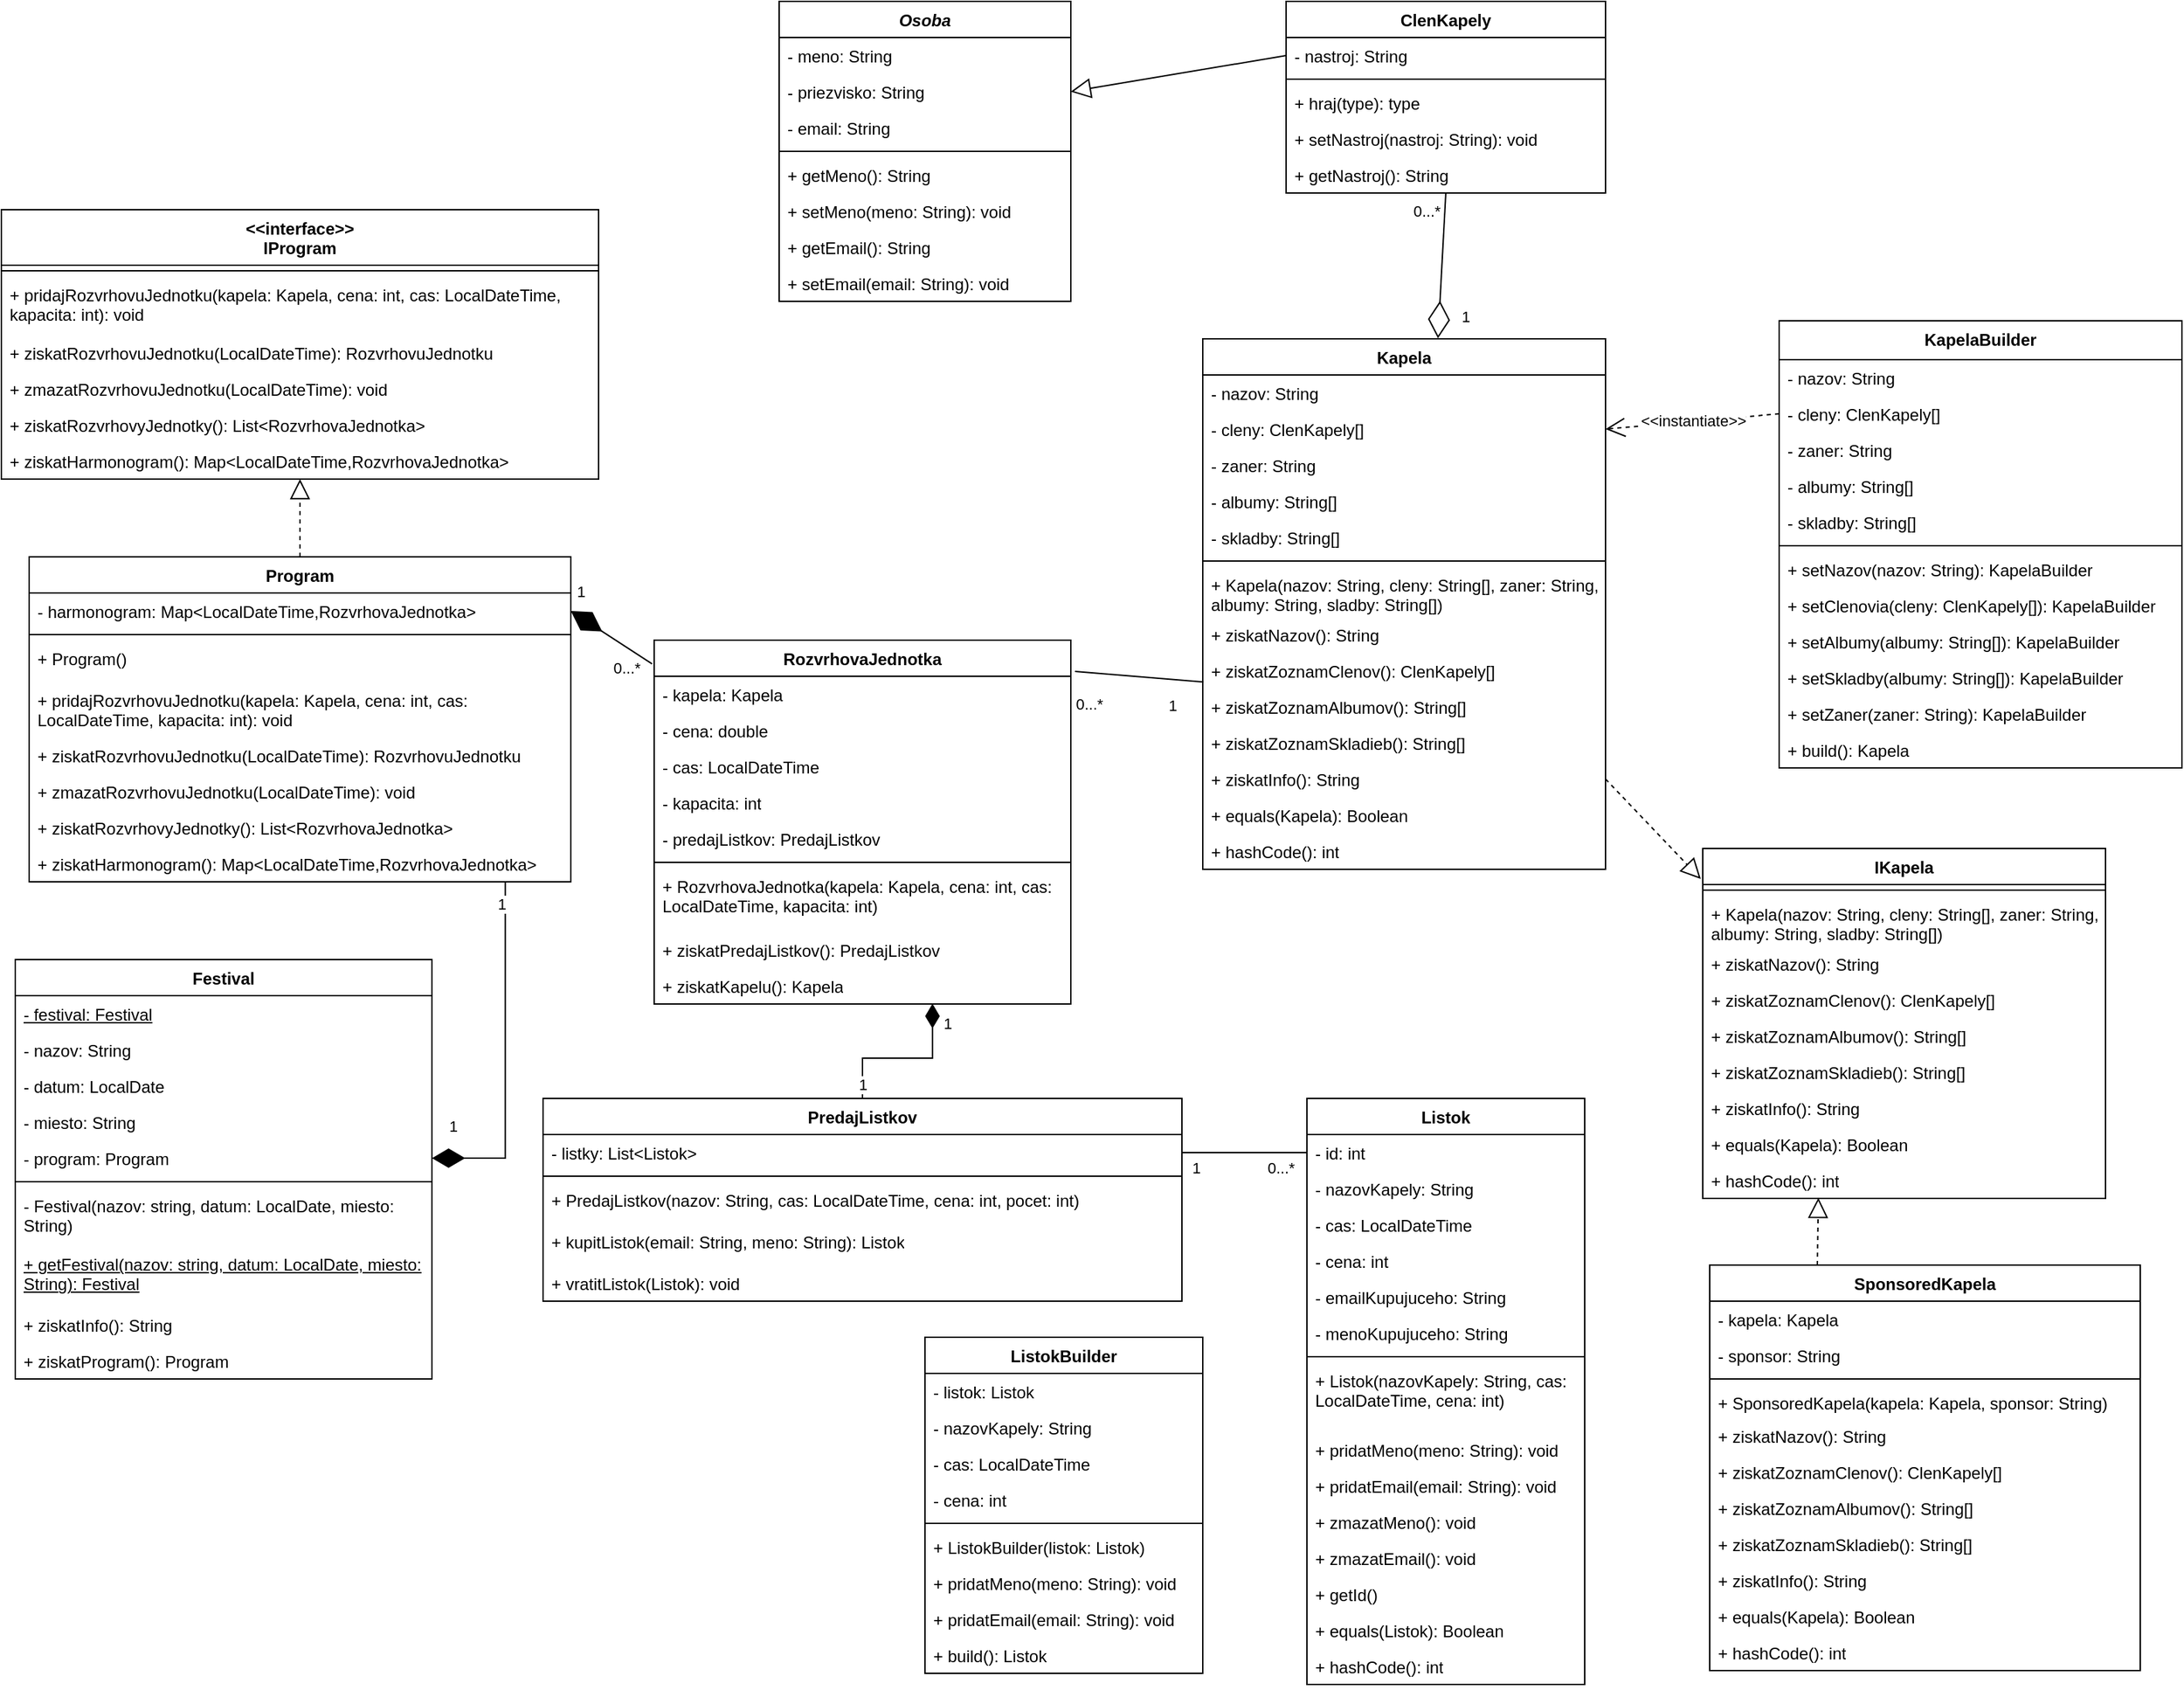 <mxfile>
    <diagram id="D0isItI58DYD3MclSmnM" name="Page-1">
        <mxGraphModel dx="636" dy="1429" grid="1" gridSize="10" guides="1" tooltips="1" connect="1" arrows="1" fold="1" page="1" pageScale="1" pageWidth="850" pageHeight="1100" math="0" shadow="0">
            <root>
                <mxCell id="0"/>
                <mxCell id="1" parent="0"/>
                <mxCell id="JUHp3-yj4Vz7L6ta1xzt-1" value="Kapela" style="swimlane;fontStyle=1;align=center;verticalAlign=top;childLayout=stackLayout;horizontal=1;startSize=26;horizontalStack=0;resizeParent=1;resizeParentMax=0;resizeLast=0;collapsible=1;marginBottom=0;whiteSpace=wrap;html=1;" parent="1" vertex="1">
                    <mxGeometry x="915" y="-17" width="290" height="382" as="geometry">
                        <mxRectangle x="300" y="250" width="80" height="30" as="alternateBounds"/>
                    </mxGeometry>
                </mxCell>
                <mxCell id="JUHp3-yj4Vz7L6ta1xzt-2" value="- nazov: String" style="text;strokeColor=none;fillColor=none;align=left;verticalAlign=top;spacingLeft=4;spacingRight=4;overflow=hidden;rotatable=0;points=[[0,0.5],[1,0.5]];portConstraint=eastwest;whiteSpace=wrap;html=1;" parent="JUHp3-yj4Vz7L6ta1xzt-1" vertex="1">
                    <mxGeometry y="26" width="290" height="26" as="geometry"/>
                </mxCell>
                <mxCell id="JUHp3-yj4Vz7L6ta1xzt-5" value="- cleny:&amp;nbsp;ClenKapely[]" style="text;strokeColor=none;fillColor=none;align=left;verticalAlign=top;spacingLeft=4;spacingRight=4;overflow=hidden;rotatable=0;points=[[0,0.5],[1,0.5]];portConstraint=eastwest;whiteSpace=wrap;html=1;" parent="JUHp3-yj4Vz7L6ta1xzt-1" vertex="1">
                    <mxGeometry y="52" width="290" height="26" as="geometry"/>
                </mxCell>
                <mxCell id="JUHp3-yj4Vz7L6ta1xzt-10" value="- zaner: String" style="text;strokeColor=none;fillColor=none;align=left;verticalAlign=top;spacingLeft=4;spacingRight=4;overflow=hidden;rotatable=0;points=[[0,0.5],[1,0.5]];portConstraint=eastwest;whiteSpace=wrap;html=1;" parent="JUHp3-yj4Vz7L6ta1xzt-1" vertex="1">
                    <mxGeometry y="78" width="290" height="26" as="geometry"/>
                </mxCell>
                <mxCell id="JUHp3-yj4Vz7L6ta1xzt-9" value="- albumy: String[]" style="text;strokeColor=none;fillColor=none;align=left;verticalAlign=top;spacingLeft=4;spacingRight=4;overflow=hidden;rotatable=0;points=[[0,0.5],[1,0.5]];portConstraint=eastwest;whiteSpace=wrap;html=1;" parent="JUHp3-yj4Vz7L6ta1xzt-1" vertex="1">
                    <mxGeometry y="104" width="290" height="26" as="geometry"/>
                </mxCell>
                <mxCell id="JUHp3-yj4Vz7L6ta1xzt-8" value="- skladby: String[]" style="text;strokeColor=none;fillColor=none;align=left;verticalAlign=top;spacingLeft=4;spacingRight=4;overflow=hidden;rotatable=0;points=[[0,0.5],[1,0.5]];portConstraint=eastwest;whiteSpace=wrap;html=1;" parent="JUHp3-yj4Vz7L6ta1xzt-1" vertex="1">
                    <mxGeometry y="130" width="290" height="26" as="geometry"/>
                </mxCell>
                <mxCell id="JUHp3-yj4Vz7L6ta1xzt-3" value="" style="line;strokeWidth=1;fillColor=none;align=left;verticalAlign=middle;spacingTop=-1;spacingLeft=3;spacingRight=3;rotatable=0;labelPosition=right;points=[];portConstraint=eastwest;strokeColor=inherit;" parent="JUHp3-yj4Vz7L6ta1xzt-1" vertex="1">
                    <mxGeometry y="156" width="290" height="8" as="geometry"/>
                </mxCell>
                <mxCell id="JUHp3-yj4Vz7L6ta1xzt-105" value="+ Kapela(nazov: String, cleny: String[], zaner: String, albumy: String, sladby: String[])" style="text;strokeColor=none;fillColor=none;align=left;verticalAlign=top;spacingLeft=4;spacingRight=4;overflow=hidden;rotatable=0;points=[[0,0.5],[1,0.5]];portConstraint=eastwest;whiteSpace=wrap;html=1;" parent="JUHp3-yj4Vz7L6ta1xzt-1" vertex="1">
                    <mxGeometry y="164" width="290" height="36" as="geometry"/>
                </mxCell>
                <mxCell id="JUHp3-yj4Vz7L6ta1xzt-17" value="+ ziskatNazov(): String" style="text;strokeColor=none;fillColor=none;align=left;verticalAlign=top;spacingLeft=4;spacingRight=4;overflow=hidden;rotatable=0;points=[[0,0.5],[1,0.5]];portConstraint=eastwest;whiteSpace=wrap;html=1;" parent="JUHp3-yj4Vz7L6ta1xzt-1" vertex="1">
                    <mxGeometry y="200" width="290" height="26" as="geometry"/>
                </mxCell>
                <mxCell id="JUHp3-yj4Vz7L6ta1xzt-11" value="+ ziskatZoznamClenov():&amp;nbsp;ClenKapely[]" style="text;strokeColor=none;fillColor=none;align=left;verticalAlign=top;spacingLeft=4;spacingRight=4;overflow=hidden;rotatable=0;points=[[0,0.5],[1,0.5]];portConstraint=eastwest;whiteSpace=wrap;html=1;" parent="JUHp3-yj4Vz7L6ta1xzt-1" vertex="1">
                    <mxGeometry y="226" width="290" height="26" as="geometry"/>
                </mxCell>
                <mxCell id="JUHp3-yj4Vz7L6ta1xzt-15" value="+ ziskatZoznamAlbumov(): String[]" style="text;strokeColor=none;fillColor=none;align=left;verticalAlign=top;spacingLeft=4;spacingRight=4;overflow=hidden;rotatable=0;points=[[0,0.5],[1,0.5]];portConstraint=eastwest;whiteSpace=wrap;html=1;" parent="JUHp3-yj4Vz7L6ta1xzt-1" vertex="1">
                    <mxGeometry y="252" width="290" height="26" as="geometry"/>
                </mxCell>
                <mxCell id="JUHp3-yj4Vz7L6ta1xzt-16" value="+ ziskatZoznamSkladieb(): String[]" style="text;strokeColor=none;fillColor=none;align=left;verticalAlign=top;spacingLeft=4;spacingRight=4;overflow=hidden;rotatable=0;points=[[0,0.5],[1,0.5]];portConstraint=eastwest;whiteSpace=wrap;html=1;" parent="JUHp3-yj4Vz7L6ta1xzt-1" vertex="1">
                    <mxGeometry y="278" width="290" height="26" as="geometry"/>
                </mxCell>
                <mxCell id="JUHp3-yj4Vz7L6ta1xzt-154" value="+ ziskatInfo(): String" style="text;strokeColor=none;fillColor=none;align=left;verticalAlign=top;spacingLeft=4;spacingRight=4;overflow=hidden;rotatable=0;points=[[0,0.5],[1,0.5]];portConstraint=eastwest;whiteSpace=wrap;html=1;" parent="JUHp3-yj4Vz7L6ta1xzt-1" vertex="1">
                    <mxGeometry y="304" width="290" height="26" as="geometry"/>
                </mxCell>
                <mxCell id="JUHp3-yj4Vz7L6ta1xzt-39" value="+ equals(Kapela): Boolean" style="text;strokeColor=none;fillColor=none;align=left;verticalAlign=top;spacingLeft=4;spacingRight=4;overflow=hidden;rotatable=0;points=[[0,0.5],[1,0.5]];portConstraint=eastwest;whiteSpace=wrap;html=1;" parent="JUHp3-yj4Vz7L6ta1xzt-1" vertex="1">
                    <mxGeometry y="330" width="290" height="26" as="geometry"/>
                </mxCell>
                <mxCell id="JUHp3-yj4Vz7L6ta1xzt-40" value="+&amp;nbsp;hashCode(): int" style="text;strokeColor=none;fillColor=none;align=left;verticalAlign=top;spacingLeft=4;spacingRight=4;overflow=hidden;rotatable=0;points=[[0,0.5],[1,0.5]];portConstraint=eastwest;whiteSpace=wrap;html=1;" parent="JUHp3-yj4Vz7L6ta1xzt-1" vertex="1">
                    <mxGeometry y="356" width="290" height="26" as="geometry"/>
                </mxCell>
                <mxCell id="JUHp3-yj4Vz7L6ta1xzt-18" value="Program" style="swimlane;fontStyle=1;align=center;verticalAlign=top;childLayout=stackLayout;horizontal=1;startSize=26;horizontalStack=0;resizeParent=1;resizeParentMax=0;resizeLast=0;collapsible=1;marginBottom=0;whiteSpace=wrap;html=1;" parent="1" vertex="1">
                    <mxGeometry x="70" y="140" width="390" height="234" as="geometry"/>
                </mxCell>
                <mxCell id="JUHp3-yj4Vz7L6ta1xzt-26" value="- harmonogram: Map&amp;lt;LocalDateTime,RozvrhovaJednotka&lt;span style=&quot;background-color: initial;&quot;&gt;&amp;gt;&lt;/span&gt;" style="text;strokeColor=none;fillColor=none;align=left;verticalAlign=top;spacingLeft=4;spacingRight=4;overflow=hidden;rotatable=0;points=[[0,0.5],[1,0.5]];portConstraint=eastwest;whiteSpace=wrap;html=1;" parent="JUHp3-yj4Vz7L6ta1xzt-18" vertex="1">
                    <mxGeometry y="26" width="390" height="26" as="geometry"/>
                </mxCell>
                <mxCell id="JUHp3-yj4Vz7L6ta1xzt-20" value="" style="line;strokeWidth=1;fillColor=none;align=left;verticalAlign=middle;spacingTop=-1;spacingLeft=3;spacingRight=3;rotatable=0;labelPosition=right;points=[];portConstraint=eastwest;strokeColor=inherit;" parent="JUHp3-yj4Vz7L6ta1xzt-18" vertex="1">
                    <mxGeometry y="52" width="390" height="8" as="geometry"/>
                </mxCell>
                <mxCell id="JUHp3-yj4Vz7L6ta1xzt-103" value="+ Program()" style="text;strokeColor=none;fillColor=none;align=left;verticalAlign=top;spacingLeft=4;spacingRight=4;overflow=hidden;rotatable=0;points=[[0,0.5],[1,0.5]];portConstraint=eastwest;whiteSpace=wrap;html=1;" parent="JUHp3-yj4Vz7L6ta1xzt-18" vertex="1">
                    <mxGeometry y="60" width="390" height="30" as="geometry"/>
                </mxCell>
                <mxCell id="JUHp3-yj4Vz7L6ta1xzt-21" value="+ pridajRozvrhovuJednotku(kapela: Kapela, cena: int, cas: LocalDateTime, kapacita: int): void" style="text;strokeColor=none;fillColor=none;align=left;verticalAlign=top;spacingLeft=4;spacingRight=4;overflow=hidden;rotatable=0;points=[[0,0.5],[1,0.5]];portConstraint=eastwest;whiteSpace=wrap;html=1;" parent="JUHp3-yj4Vz7L6ta1xzt-18" vertex="1">
                    <mxGeometry y="90" width="390" height="40" as="geometry"/>
                </mxCell>
                <mxCell id="JUHp3-yj4Vz7L6ta1xzt-38" value="+ ziskatRozvrhovuJednotku(LocalDateTime): RozvrhovuJednotku" style="text;strokeColor=none;fillColor=none;align=left;verticalAlign=top;spacingLeft=4;spacingRight=4;overflow=hidden;rotatable=0;points=[[0,0.5],[1,0.5]];portConstraint=eastwest;whiteSpace=wrap;html=1;" parent="JUHp3-yj4Vz7L6ta1xzt-18" vertex="1">
                    <mxGeometry y="130" width="390" height="26" as="geometry"/>
                </mxCell>
                <mxCell id="JUHp3-yj4Vz7L6ta1xzt-46" value="+ zmazatRozvrhovuJednotku(LocalDateTime): void" style="text;strokeColor=none;fillColor=none;align=left;verticalAlign=top;spacingLeft=4;spacingRight=4;overflow=hidden;rotatable=0;points=[[0,0.5],[1,0.5]];portConstraint=eastwest;whiteSpace=wrap;html=1;" parent="JUHp3-yj4Vz7L6ta1xzt-18" vertex="1">
                    <mxGeometry y="156" width="390" height="26" as="geometry"/>
                </mxCell>
                <mxCell id="JUHp3-yj4Vz7L6ta1xzt-37" value="+ ziskatRozvrhovyJednotky(): List&amp;lt;RozvrhovaJednotka&amp;gt;" style="text;strokeColor=none;fillColor=none;align=left;verticalAlign=top;spacingLeft=4;spacingRight=4;overflow=hidden;rotatable=0;points=[[0,0.5],[1,0.5]];portConstraint=eastwest;whiteSpace=wrap;html=1;" parent="JUHp3-yj4Vz7L6ta1xzt-18" vertex="1">
                    <mxGeometry y="182" width="390" height="26" as="geometry"/>
                </mxCell>
                <mxCell id="JUHp3-yj4Vz7L6ta1xzt-36" value="+ ziskatHarmonogram(): Map&amp;lt;LocalDateTime,RozvrhovaJednotka&amp;gt;" style="text;strokeColor=none;fillColor=none;align=left;verticalAlign=top;spacingLeft=4;spacingRight=4;overflow=hidden;rotatable=0;points=[[0,0.5],[1,0.5]];portConstraint=eastwest;whiteSpace=wrap;html=1;" parent="JUHp3-yj4Vz7L6ta1xzt-18" vertex="1">
                    <mxGeometry y="208" width="390" height="26" as="geometry"/>
                </mxCell>
                <mxCell id="JUHp3-yj4Vz7L6ta1xzt-22" value="" style="endArrow=diamondThin;endFill=1;endSize=24;html=1;rounded=0;exitX=-0.005;exitY=0.065;exitDx=0;exitDy=0;entryX=1;entryY=0.5;entryDx=0;entryDy=0;exitPerimeter=0;" parent="1" source="JUHp3-yj4Vz7L6ta1xzt-71" target="JUHp3-yj4Vz7L6ta1xzt-26" edge="1">
                    <mxGeometry width="160" relative="1" as="geometry">
                        <mxPoint x="425" y="260" as="sourcePoint"/>
                        <mxPoint x="320" y="370" as="targetPoint"/>
                    </mxGeometry>
                </mxCell>
                <mxCell id="JUHp3-yj4Vz7L6ta1xzt-24" value="1" style="edgeLabel;html=1;align=center;verticalAlign=middle;resizable=0;points=[];" parent="JUHp3-yj4Vz7L6ta1xzt-22" vertex="1" connectable="0">
                    <mxGeometry x="0.771" relative="1" as="geometry">
                        <mxPoint y="-18" as="offset"/>
                    </mxGeometry>
                </mxCell>
                <mxCell id="JUHp3-yj4Vz7L6ta1xzt-25" value="0...*" style="edgeLabel;html=1;align=center;verticalAlign=middle;resizable=0;points=[];" parent="JUHp3-yj4Vz7L6ta1xzt-22" vertex="1" connectable="0">
                    <mxGeometry x="-0.858" y="1" relative="1" as="geometry">
                        <mxPoint x="-14" y="5" as="offset"/>
                    </mxGeometry>
                </mxCell>
                <mxCell id="JUHp3-yj4Vz7L6ta1xzt-27" value="&amp;lt;&amp;lt;interface&amp;gt;&amp;gt;&lt;br&gt;IProgram" style="swimlane;fontStyle=1;align=center;verticalAlign=top;childLayout=stackLayout;horizontal=1;startSize=40;horizontalStack=0;resizeParent=1;resizeParentMax=0;resizeLast=0;collapsible=1;marginBottom=0;whiteSpace=wrap;html=1;" parent="1" vertex="1">
                    <mxGeometry x="50" y="-110" width="430" height="194" as="geometry"/>
                </mxCell>
                <mxCell id="JUHp3-yj4Vz7L6ta1xzt-29" value="" style="line;strokeWidth=1;fillColor=none;align=left;verticalAlign=middle;spacingTop=-1;spacingLeft=3;spacingRight=3;rotatable=0;labelPosition=right;points=[];portConstraint=eastwest;strokeColor=inherit;" parent="JUHp3-yj4Vz7L6ta1xzt-27" vertex="1">
                    <mxGeometry y="40" width="430" height="8" as="geometry"/>
                </mxCell>
                <mxCell id="JUHp3-yj4Vz7L6ta1xzt-30" value="+ pridajRozvrhovuJednotku(kapela: Kapela, cena: int, cas: LocalDateTime, kapacita: int): void" style="text;strokeColor=none;fillColor=none;align=left;verticalAlign=top;spacingLeft=4;spacingRight=4;overflow=hidden;rotatable=0;points=[[0,0.5],[1,0.5]];portConstraint=eastwest;whiteSpace=wrap;html=1;" parent="JUHp3-yj4Vz7L6ta1xzt-27" vertex="1">
                    <mxGeometry y="48" width="430" height="42" as="geometry"/>
                </mxCell>
                <mxCell id="JUHp3-yj4Vz7L6ta1xzt-32" value="+ ziskatRozvrhovuJednotku(LocalDateTime): RozvrhovuJednotku" style="text;strokeColor=none;fillColor=none;align=left;verticalAlign=top;spacingLeft=4;spacingRight=4;overflow=hidden;rotatable=0;points=[[0,0.5],[1,0.5]];portConstraint=eastwest;whiteSpace=wrap;html=1;" parent="JUHp3-yj4Vz7L6ta1xzt-27" vertex="1">
                    <mxGeometry y="90" width="430" height="26" as="geometry"/>
                </mxCell>
                <mxCell id="JUHp3-yj4Vz7L6ta1xzt-45" value="+ zmazatRozvrhovuJednotku(LocalDateTime): void" style="text;strokeColor=none;fillColor=none;align=left;verticalAlign=top;spacingLeft=4;spacingRight=4;overflow=hidden;rotatable=0;points=[[0,0.5],[1,0.5]];portConstraint=eastwest;whiteSpace=wrap;html=1;" parent="JUHp3-yj4Vz7L6ta1xzt-27" vertex="1">
                    <mxGeometry y="116" width="430" height="26" as="geometry"/>
                </mxCell>
                <mxCell id="JUHp3-yj4Vz7L6ta1xzt-34" value="+ ziskatRozvrhovyJednotky(): List&amp;lt;RozvrhovaJednotka&amp;gt;" style="text;strokeColor=none;fillColor=none;align=left;verticalAlign=top;spacingLeft=4;spacingRight=4;overflow=hidden;rotatable=0;points=[[0,0.5],[1,0.5]];portConstraint=eastwest;whiteSpace=wrap;html=1;" parent="JUHp3-yj4Vz7L6ta1xzt-27" vertex="1">
                    <mxGeometry y="142" width="430" height="26" as="geometry"/>
                </mxCell>
                <mxCell id="JUHp3-yj4Vz7L6ta1xzt-35" value="+ ziskatHarmonogram(): Map&amp;lt;LocalDateTime,RozvrhovaJednotka&amp;gt;" style="text;strokeColor=none;fillColor=none;align=left;verticalAlign=top;spacingLeft=4;spacingRight=4;overflow=hidden;rotatable=0;points=[[0,0.5],[1,0.5]];portConstraint=eastwest;whiteSpace=wrap;html=1;" parent="JUHp3-yj4Vz7L6ta1xzt-27" vertex="1">
                    <mxGeometry y="168" width="430" height="26" as="geometry"/>
                </mxCell>
                <mxCell id="JUHp3-yj4Vz7L6ta1xzt-31" value="" style="endArrow=block;dashed=1;endFill=0;endSize=12;html=1;rounded=0;exitX=0.5;exitY=0;exitDx=0;exitDy=0;entryX=0.5;entryY=1;entryDx=0;entryDy=0;entryPerimeter=0;" parent="1" source="JUHp3-yj4Vz7L6ta1xzt-18" target="JUHp3-yj4Vz7L6ta1xzt-35" edge="1">
                    <mxGeometry width="160" relative="1" as="geometry">
                        <mxPoint x="550" y="210" as="sourcePoint"/>
                        <mxPoint x="630" y="200" as="targetPoint"/>
                    </mxGeometry>
                </mxCell>
                <mxCell id="JUHp3-yj4Vz7L6ta1xzt-41" value="Festival" style="swimlane;fontStyle=1;align=center;verticalAlign=top;childLayout=stackLayout;horizontal=1;startSize=26;horizontalStack=0;resizeParent=1;resizeParentMax=0;resizeLast=0;collapsible=1;marginBottom=0;whiteSpace=wrap;html=1;" parent="1" vertex="1">
                    <mxGeometry x="60" y="430" width="300" height="302" as="geometry"/>
                </mxCell>
                <mxCell id="JUHp3-yj4Vz7L6ta1xzt-126" value="&lt;u&gt;- festival: Festival&lt;/u&gt;" style="text;strokeColor=none;fillColor=none;align=left;verticalAlign=top;spacingLeft=4;spacingRight=4;overflow=hidden;rotatable=0;points=[[0,0.5],[1,0.5]];portConstraint=eastwest;whiteSpace=wrap;html=1;" parent="JUHp3-yj4Vz7L6ta1xzt-41" vertex="1">
                    <mxGeometry y="26" width="300" height="26" as="geometry"/>
                </mxCell>
                <mxCell id="JUHp3-yj4Vz7L6ta1xzt-42" value="- nazov: String" style="text;strokeColor=none;fillColor=none;align=left;verticalAlign=top;spacingLeft=4;spacingRight=4;overflow=hidden;rotatable=0;points=[[0,0.5],[1,0.5]];portConstraint=eastwest;whiteSpace=wrap;html=1;" parent="JUHp3-yj4Vz7L6ta1xzt-41" vertex="1">
                    <mxGeometry y="52" width="300" height="26" as="geometry"/>
                </mxCell>
                <mxCell id="JUHp3-yj4Vz7L6ta1xzt-47" value="- datum: LocalDate" style="text;strokeColor=none;fillColor=none;align=left;verticalAlign=top;spacingLeft=4;spacingRight=4;overflow=hidden;rotatable=0;points=[[0,0.5],[1,0.5]];portConstraint=eastwest;whiteSpace=wrap;html=1;" parent="JUHp3-yj4Vz7L6ta1xzt-41" vertex="1">
                    <mxGeometry y="78" width="300" height="26" as="geometry"/>
                </mxCell>
                <mxCell id="JUHp3-yj4Vz7L6ta1xzt-48" value="- miesto: String" style="text;strokeColor=none;fillColor=none;align=left;verticalAlign=top;spacingLeft=4;spacingRight=4;overflow=hidden;rotatable=0;points=[[0,0.5],[1,0.5]];portConstraint=eastwest;whiteSpace=wrap;html=1;" parent="JUHp3-yj4Vz7L6ta1xzt-41" vertex="1">
                    <mxGeometry y="104" width="300" height="26" as="geometry"/>
                </mxCell>
                <mxCell id="JUHp3-yj4Vz7L6ta1xzt-50" value="- program: Program" style="text;strokeColor=none;fillColor=none;align=left;verticalAlign=top;spacingLeft=4;spacingRight=4;overflow=hidden;rotatable=0;points=[[0,0.5],[1,0.5]];portConstraint=eastwest;whiteSpace=wrap;html=1;" parent="JUHp3-yj4Vz7L6ta1xzt-41" vertex="1">
                    <mxGeometry y="130" width="300" height="26" as="geometry"/>
                </mxCell>
                <mxCell id="JUHp3-yj4Vz7L6ta1xzt-43" value="" style="line;strokeWidth=1;fillColor=none;align=left;verticalAlign=middle;spacingTop=-1;spacingLeft=3;spacingRight=3;rotatable=0;labelPosition=right;points=[];portConstraint=eastwest;strokeColor=inherit;" parent="JUHp3-yj4Vz7L6ta1xzt-41" vertex="1">
                    <mxGeometry y="156" width="300" height="8" as="geometry"/>
                </mxCell>
                <mxCell id="JUHp3-yj4Vz7L6ta1xzt-84" value="- Festival(nazov: string, datum: LocalDate, miesto: String)" style="text;strokeColor=none;fillColor=none;align=left;verticalAlign=top;spacingLeft=4;spacingRight=4;overflow=hidden;rotatable=0;points=[[0,0.5],[1,0.5]];portConstraint=eastwest;whiteSpace=wrap;html=1;" parent="JUHp3-yj4Vz7L6ta1xzt-41" vertex="1">
                    <mxGeometry y="164" width="300" height="42" as="geometry"/>
                </mxCell>
                <mxCell id="JUHp3-yj4Vz7L6ta1xzt-125" value="&lt;u&gt;+ getFestival(nazov: string, datum: LocalDate, miesto: String): Festival&lt;/u&gt;" style="text;strokeColor=none;fillColor=none;align=left;verticalAlign=top;spacingLeft=4;spacingRight=4;overflow=hidden;rotatable=0;points=[[0,0.5],[1,0.5]];portConstraint=eastwest;whiteSpace=wrap;html=1;" parent="JUHp3-yj4Vz7L6ta1xzt-41" vertex="1">
                    <mxGeometry y="206" width="300" height="44" as="geometry"/>
                </mxCell>
                <mxCell id="JUHp3-yj4Vz7L6ta1xzt-44" value="+ ziskatInfo(): String" style="text;strokeColor=none;fillColor=none;align=left;verticalAlign=top;spacingLeft=4;spacingRight=4;overflow=hidden;rotatable=0;points=[[0,0.5],[1,0.5]];portConstraint=eastwest;whiteSpace=wrap;html=1;" parent="JUHp3-yj4Vz7L6ta1xzt-41" vertex="1">
                    <mxGeometry y="250" width="300" height="26" as="geometry"/>
                </mxCell>
                <mxCell id="JUHp3-yj4Vz7L6ta1xzt-53" value="+ ziskatProgram(): Program" style="text;strokeColor=none;fillColor=none;align=left;verticalAlign=top;spacingLeft=4;spacingRight=4;overflow=hidden;rotatable=0;points=[[0,0.5],[1,0.5]];portConstraint=eastwest;whiteSpace=wrap;html=1;" parent="JUHp3-yj4Vz7L6ta1xzt-41" vertex="1">
                    <mxGeometry y="276" width="300" height="26" as="geometry"/>
                </mxCell>
                <mxCell id="JUHp3-yj4Vz7L6ta1xzt-52" style="edgeStyle=orthogonalEdgeStyle;rounded=0;orthogonalLoop=1;jettySize=auto;html=1;exitX=1;exitY=0.5;exitDx=0;exitDy=0;entryX=0.879;entryY=0.992;entryDx=0;entryDy=0;entryPerimeter=0;endArrow=none;endFill=0;endSize=6;startArrow=diamondThin;startFill=1;startSize=21;" parent="1" source="JUHp3-yj4Vz7L6ta1xzt-50" target="JUHp3-yj4Vz7L6ta1xzt-36" edge="1">
                    <mxGeometry relative="1" as="geometry"/>
                </mxCell>
                <mxCell id="2" value="1" style="edgeLabel;html=1;align=center;verticalAlign=middle;resizable=0;points=[];" parent="JUHp3-yj4Vz7L6ta1xzt-52" vertex="1" connectable="0">
                    <mxGeometry x="-0.882" y="1" relative="1" as="geometry">
                        <mxPoint y="-22" as="offset"/>
                    </mxGeometry>
                </mxCell>
                <mxCell id="3" value="1" style="edgeLabel;html=1;align=center;verticalAlign=middle;resizable=0;points=[];" parent="JUHp3-yj4Vz7L6ta1xzt-52" vertex="1" connectable="0">
                    <mxGeometry x="0.873" y="3" relative="1" as="geometry">
                        <mxPoint as="offset"/>
                    </mxGeometry>
                </mxCell>
                <mxCell id="JUHp3-yj4Vz7L6ta1xzt-88" value="1" style="edgeStyle=orthogonalEdgeStyle;rounded=0;orthogonalLoop=1;jettySize=auto;html=1;entryX=0.668;entryY=0.989;entryDx=0;entryDy=0;entryPerimeter=0;endArrow=diamondThin;endFill=1;endSize=15;" parent="1" source="JUHp3-yj4Vz7L6ta1xzt-54" target="JUHp3-yj4Vz7L6ta1xzt-81" edge="1">
                    <mxGeometry x="-0.831" relative="1" as="geometry">
                        <mxPoint as="offset"/>
                    </mxGeometry>
                </mxCell>
                <mxCell id="4" value="1" style="edgeLabel;html=1;align=center;verticalAlign=middle;resizable=0;points=[];" parent="JUHp3-yj4Vz7L6ta1xzt-88" vertex="1" connectable="0">
                    <mxGeometry x="0.829" relative="1" as="geometry">
                        <mxPoint x="10" y="4" as="offset"/>
                    </mxGeometry>
                </mxCell>
                <mxCell id="JUHp3-yj4Vz7L6ta1xzt-54" value="PredajListkov" style="swimlane;fontStyle=1;align=center;verticalAlign=top;childLayout=stackLayout;horizontal=1;startSize=26;horizontalStack=0;resizeParent=1;resizeParentMax=0;resizeLast=0;collapsible=1;marginBottom=0;whiteSpace=wrap;html=1;" parent="1" vertex="1">
                    <mxGeometry x="440" y="530" width="460" height="146" as="geometry"/>
                </mxCell>
                <mxCell id="JUHp3-yj4Vz7L6ta1xzt-55" value="- listky: List&amp;lt;Listok&amp;gt;" style="text;strokeColor=none;fillColor=none;align=left;verticalAlign=top;spacingLeft=4;spacingRight=4;overflow=hidden;rotatable=0;points=[[0,0.5],[1,0.5]];portConstraint=eastwest;whiteSpace=wrap;html=1;" parent="JUHp3-yj4Vz7L6ta1xzt-54" vertex="1">
                    <mxGeometry y="26" width="460" height="26" as="geometry"/>
                </mxCell>
                <mxCell id="JUHp3-yj4Vz7L6ta1xzt-56" value="" style="line;strokeWidth=1;fillColor=none;align=left;verticalAlign=middle;spacingTop=-1;spacingLeft=3;spacingRight=3;rotatable=0;labelPosition=right;points=[];portConstraint=eastwest;strokeColor=inherit;" parent="JUHp3-yj4Vz7L6ta1xzt-54" vertex="1">
                    <mxGeometry y="52" width="460" height="8" as="geometry"/>
                </mxCell>
                <mxCell id="JUHp3-yj4Vz7L6ta1xzt-83" value="+ PredajListkov(nazov: String, cas: LocalDateTime, cena: int, pocet: int)" style="text;strokeColor=none;fillColor=none;align=left;verticalAlign=top;spacingLeft=4;spacingRight=4;overflow=hidden;rotatable=0;points=[[0,0.5],[1,0.5]];portConstraint=eastwest;whiteSpace=wrap;html=1;" parent="JUHp3-yj4Vz7L6ta1xzt-54" vertex="1">
                    <mxGeometry y="60" width="460" height="30" as="geometry"/>
                </mxCell>
                <mxCell id="JUHp3-yj4Vz7L6ta1xzt-57" value="+ kupitListok(email: String, meno: String): Listok" style="text;strokeColor=none;fillColor=none;align=left;verticalAlign=top;spacingLeft=4;spacingRight=4;overflow=hidden;rotatable=0;points=[[0,0.5],[1,0.5]];portConstraint=eastwest;whiteSpace=wrap;html=1;" parent="JUHp3-yj4Vz7L6ta1xzt-54" vertex="1">
                    <mxGeometry y="90" width="460" height="30" as="geometry"/>
                </mxCell>
                <mxCell id="JUHp3-yj4Vz7L6ta1xzt-58" value="+ vratitListok(Listok): void" style="text;strokeColor=none;fillColor=none;align=left;verticalAlign=top;spacingLeft=4;spacingRight=4;overflow=hidden;rotatable=0;points=[[0,0.5],[1,0.5]];portConstraint=eastwest;whiteSpace=wrap;html=1;" parent="JUHp3-yj4Vz7L6ta1xzt-54" vertex="1">
                    <mxGeometry y="120" width="460" height="26" as="geometry"/>
                </mxCell>
                <mxCell id="JUHp3-yj4Vz7L6ta1xzt-59" value="Listok" style="swimlane;fontStyle=1;align=center;verticalAlign=top;childLayout=stackLayout;horizontal=1;startSize=26;horizontalStack=0;resizeParent=1;resizeParentMax=0;resizeLast=0;collapsible=1;marginBottom=0;whiteSpace=wrap;html=1;" parent="1" vertex="1">
                    <mxGeometry x="990" y="530" width="200" height="422" as="geometry"/>
                </mxCell>
                <mxCell id="JUHp3-yj4Vz7L6ta1xzt-60" value="- id: int" style="text;strokeColor=none;fillColor=none;align=left;verticalAlign=top;spacingLeft=4;spacingRight=4;overflow=hidden;rotatable=0;points=[[0,0.5],[1,0.5]];portConstraint=eastwest;whiteSpace=wrap;html=1;" parent="JUHp3-yj4Vz7L6ta1xzt-59" vertex="1">
                    <mxGeometry y="26" width="200" height="26" as="geometry"/>
                </mxCell>
                <mxCell id="JUHp3-yj4Vz7L6ta1xzt-63" value="- nazovKapely: String" style="text;strokeColor=none;fillColor=none;align=left;verticalAlign=top;spacingLeft=4;spacingRight=4;overflow=hidden;rotatable=0;points=[[0,0.5],[1,0.5]];portConstraint=eastwest;whiteSpace=wrap;html=1;" parent="JUHp3-yj4Vz7L6ta1xzt-59" vertex="1">
                    <mxGeometry y="52" width="200" height="26" as="geometry"/>
                </mxCell>
                <mxCell id="JUHp3-yj4Vz7L6ta1xzt-64" value="- cas: LocalDateTime" style="text;strokeColor=none;fillColor=none;align=left;verticalAlign=top;spacingLeft=4;spacingRight=4;overflow=hidden;rotatable=0;points=[[0,0.5],[1,0.5]];portConstraint=eastwest;whiteSpace=wrap;html=1;" parent="JUHp3-yj4Vz7L6ta1xzt-59" vertex="1">
                    <mxGeometry y="78" width="200" height="26" as="geometry"/>
                </mxCell>
                <mxCell id="JUHp3-yj4Vz7L6ta1xzt-65" value="- cena: int" style="text;strokeColor=none;fillColor=none;align=left;verticalAlign=top;spacingLeft=4;spacingRight=4;overflow=hidden;rotatable=0;points=[[0,0.5],[1,0.5]];portConstraint=eastwest;whiteSpace=wrap;html=1;" parent="JUHp3-yj4Vz7L6ta1xzt-59" vertex="1">
                    <mxGeometry y="104" width="200" height="26" as="geometry"/>
                </mxCell>
                <mxCell id="JUHp3-yj4Vz7L6ta1xzt-68" value="- emailKupujuceho: String" style="text;strokeColor=none;fillColor=none;align=left;verticalAlign=top;spacingLeft=4;spacingRight=4;overflow=hidden;rotatable=0;points=[[0,0.5],[1,0.5]];portConstraint=eastwest;whiteSpace=wrap;html=1;" parent="JUHp3-yj4Vz7L6ta1xzt-59" vertex="1">
                    <mxGeometry y="130" width="200" height="26" as="geometry"/>
                </mxCell>
                <mxCell id="JUHp3-yj4Vz7L6ta1xzt-69" value="- menoKupujuceho: String" style="text;strokeColor=none;fillColor=none;align=left;verticalAlign=top;spacingLeft=4;spacingRight=4;overflow=hidden;rotatable=0;points=[[0,0.5],[1,0.5]];portConstraint=eastwest;whiteSpace=wrap;html=1;" parent="JUHp3-yj4Vz7L6ta1xzt-59" vertex="1">
                    <mxGeometry y="156" width="200" height="26" as="geometry"/>
                </mxCell>
                <mxCell id="JUHp3-yj4Vz7L6ta1xzt-61" value="" style="line;strokeWidth=1;fillColor=none;align=left;verticalAlign=middle;spacingTop=-1;spacingLeft=3;spacingRight=3;rotatable=0;labelPosition=right;points=[];portConstraint=eastwest;strokeColor=inherit;" parent="JUHp3-yj4Vz7L6ta1xzt-59" vertex="1">
                    <mxGeometry y="182" width="200" height="8" as="geometry"/>
                </mxCell>
                <mxCell id="JUHp3-yj4Vz7L6ta1xzt-104" value="+ Listok(nazovKapely: String, cas: LocalDateTime, cena: int)" style="text;strokeColor=none;fillColor=none;align=left;verticalAlign=top;spacingLeft=4;spacingRight=4;overflow=hidden;rotatable=0;points=[[0,0.5],[1,0.5]];portConstraint=eastwest;whiteSpace=wrap;html=1;" parent="JUHp3-yj4Vz7L6ta1xzt-59" vertex="1">
                    <mxGeometry y="190" width="200" height="50" as="geometry"/>
                </mxCell>
                <mxCell id="JUHp3-yj4Vz7L6ta1xzt-62" value="+ pridatMeno(meno: String): void" style="text;strokeColor=none;fillColor=none;align=left;verticalAlign=top;spacingLeft=4;spacingRight=4;overflow=hidden;rotatable=0;points=[[0,0.5],[1,0.5]];portConstraint=eastwest;whiteSpace=wrap;html=1;" parent="JUHp3-yj4Vz7L6ta1xzt-59" vertex="1">
                    <mxGeometry y="240" width="200" height="26" as="geometry"/>
                </mxCell>
                <mxCell id="JUHp3-yj4Vz7L6ta1xzt-95" value="+ pridatEmail(email: String): void" style="text;strokeColor=none;fillColor=none;align=left;verticalAlign=top;spacingLeft=4;spacingRight=4;overflow=hidden;rotatable=0;points=[[0,0.5],[1,0.5]];portConstraint=eastwest;whiteSpace=wrap;html=1;" parent="JUHp3-yj4Vz7L6ta1xzt-59" vertex="1">
                    <mxGeometry y="266" width="200" height="26" as="geometry"/>
                </mxCell>
                <mxCell id="JUHp3-yj4Vz7L6ta1xzt-96" value="+ zmazatMeno(): void" style="text;strokeColor=none;fillColor=none;align=left;verticalAlign=top;spacingLeft=4;spacingRight=4;overflow=hidden;rotatable=0;points=[[0,0.5],[1,0.5]];portConstraint=eastwest;whiteSpace=wrap;html=1;" parent="JUHp3-yj4Vz7L6ta1xzt-59" vertex="1">
                    <mxGeometry y="292" width="200" height="26" as="geometry"/>
                </mxCell>
                <mxCell id="JUHp3-yj4Vz7L6ta1xzt-97" value="+ zmazatEmail(): void" style="text;strokeColor=none;fillColor=none;align=left;verticalAlign=top;spacingLeft=4;spacingRight=4;overflow=hidden;rotatable=0;points=[[0,0.5],[1,0.5]];portConstraint=eastwest;whiteSpace=wrap;html=1;" parent="JUHp3-yj4Vz7L6ta1xzt-59" vertex="1">
                    <mxGeometry y="318" width="200" height="26" as="geometry"/>
                </mxCell>
                <mxCell id="JUHp3-yj4Vz7L6ta1xzt-98" value="+ getId()" style="text;strokeColor=none;fillColor=none;align=left;verticalAlign=top;spacingLeft=4;spacingRight=4;overflow=hidden;rotatable=0;points=[[0,0.5],[1,0.5]];portConstraint=eastwest;whiteSpace=wrap;html=1;" parent="JUHp3-yj4Vz7L6ta1xzt-59" vertex="1">
                    <mxGeometry y="344" width="200" height="26" as="geometry"/>
                </mxCell>
                <mxCell id="JUHp3-yj4Vz7L6ta1xzt-123" value="+ equals(Listok): Boolean" style="text;strokeColor=none;fillColor=none;align=left;verticalAlign=top;spacingLeft=4;spacingRight=4;overflow=hidden;rotatable=0;points=[[0,0.5],[1,0.5]];portConstraint=eastwest;whiteSpace=wrap;html=1;" parent="JUHp3-yj4Vz7L6ta1xzt-59" vertex="1">
                    <mxGeometry y="370" width="200" height="26" as="geometry"/>
                </mxCell>
                <mxCell id="JUHp3-yj4Vz7L6ta1xzt-124" value="+&amp;nbsp;hashCode(): int" style="text;strokeColor=none;fillColor=none;align=left;verticalAlign=top;spacingLeft=4;spacingRight=4;overflow=hidden;rotatable=0;points=[[0,0.5],[1,0.5]];portConstraint=eastwest;whiteSpace=wrap;html=1;" parent="JUHp3-yj4Vz7L6ta1xzt-59" vertex="1">
                    <mxGeometry y="396" width="200" height="26" as="geometry"/>
                </mxCell>
                <mxCell id="JUHp3-yj4Vz7L6ta1xzt-71" value="RozvrhovaJednotka" style="swimlane;fontStyle=1;align=center;verticalAlign=top;childLayout=stackLayout;horizontal=1;startSize=26;horizontalStack=0;resizeParent=1;resizeParentMax=0;resizeLast=0;collapsible=1;marginBottom=0;whiteSpace=wrap;html=1;" parent="1" vertex="1">
                    <mxGeometry x="520" y="200" width="300" height="262" as="geometry"/>
                </mxCell>
                <mxCell id="JUHp3-yj4Vz7L6ta1xzt-72" value="- kapela: Kapela" style="text;strokeColor=none;fillColor=none;align=left;verticalAlign=top;spacingLeft=4;spacingRight=4;overflow=hidden;rotatable=0;points=[[0,0.5],[1,0.5]];portConstraint=eastwest;whiteSpace=wrap;html=1;" parent="JUHp3-yj4Vz7L6ta1xzt-71" vertex="1">
                    <mxGeometry y="26" width="300" height="26" as="geometry"/>
                </mxCell>
                <mxCell id="JUHp3-yj4Vz7L6ta1xzt-75" value="- cena: double" style="text;strokeColor=none;fillColor=none;align=left;verticalAlign=top;spacingLeft=4;spacingRight=4;overflow=hidden;rotatable=0;points=[[0,0.5],[1,0.5]];portConstraint=eastwest;whiteSpace=wrap;html=1;" parent="JUHp3-yj4Vz7L6ta1xzt-71" vertex="1">
                    <mxGeometry y="52" width="300" height="26" as="geometry"/>
                </mxCell>
                <mxCell id="JUHp3-yj4Vz7L6ta1xzt-79" value="- cas: LocalDateTime" style="text;strokeColor=none;fillColor=none;align=left;verticalAlign=top;spacingLeft=4;spacingRight=4;overflow=hidden;rotatable=0;points=[[0,0.5],[1,0.5]];portConstraint=eastwest;whiteSpace=wrap;html=1;" parent="JUHp3-yj4Vz7L6ta1xzt-71" vertex="1">
                    <mxGeometry y="78" width="300" height="26" as="geometry"/>
                </mxCell>
                <mxCell id="JUHp3-yj4Vz7L6ta1xzt-76" value="- kapacita: int" style="text;strokeColor=none;fillColor=none;align=left;verticalAlign=top;spacingLeft=4;spacingRight=4;overflow=hidden;rotatable=0;points=[[0,0.5],[1,0.5]];portConstraint=eastwest;whiteSpace=wrap;html=1;" parent="JUHp3-yj4Vz7L6ta1xzt-71" vertex="1">
                    <mxGeometry y="104" width="300" height="26" as="geometry"/>
                </mxCell>
                <mxCell id="JUHp3-yj4Vz7L6ta1xzt-77" value="- predajListkov: PredajListkov" style="text;strokeColor=none;fillColor=none;align=left;verticalAlign=top;spacingLeft=4;spacingRight=4;overflow=hidden;rotatable=0;points=[[0,0.5],[1,0.5]];portConstraint=eastwest;whiteSpace=wrap;html=1;" parent="JUHp3-yj4Vz7L6ta1xzt-71" vertex="1">
                    <mxGeometry y="130" width="300" height="26" as="geometry"/>
                </mxCell>
                <mxCell id="JUHp3-yj4Vz7L6ta1xzt-73" value="" style="line;strokeWidth=1;fillColor=none;align=left;verticalAlign=middle;spacingTop=-1;spacingLeft=3;spacingRight=3;rotatable=0;labelPosition=right;points=[];portConstraint=eastwest;strokeColor=inherit;" parent="JUHp3-yj4Vz7L6ta1xzt-71" vertex="1">
                    <mxGeometry y="156" width="300" height="8" as="geometry"/>
                </mxCell>
                <mxCell id="JUHp3-yj4Vz7L6ta1xzt-82" value="+ RozvrhovaJednotka(kapela: Kapela,&amp;nbsp;cena: int, cas: LocalDateTime, kapacita: int)" style="text;strokeColor=none;fillColor=none;align=left;verticalAlign=top;spacingLeft=4;spacingRight=4;overflow=hidden;rotatable=0;points=[[0,0.5],[1,0.5]];portConstraint=eastwest;whiteSpace=wrap;html=1;" parent="JUHp3-yj4Vz7L6ta1xzt-71" vertex="1">
                    <mxGeometry y="164" width="300" height="46" as="geometry"/>
                </mxCell>
                <mxCell id="JUHp3-yj4Vz7L6ta1xzt-74" value="+ ziskatPredajListkov(): PredajListkov" style="text;strokeColor=none;fillColor=none;align=left;verticalAlign=top;spacingLeft=4;spacingRight=4;overflow=hidden;rotatable=0;points=[[0,0.5],[1,0.5]];portConstraint=eastwest;whiteSpace=wrap;html=1;" parent="JUHp3-yj4Vz7L6ta1xzt-71" vertex="1">
                    <mxGeometry y="210" width="300" height="26" as="geometry"/>
                </mxCell>
                <mxCell id="JUHp3-yj4Vz7L6ta1xzt-81" value="+ ziskatKapelu(): Kapela" style="text;strokeColor=none;fillColor=none;align=left;verticalAlign=top;spacingLeft=4;spacingRight=4;overflow=hidden;rotatable=0;points=[[0,0.5],[1,0.5]];portConstraint=eastwest;whiteSpace=wrap;html=1;" parent="JUHp3-yj4Vz7L6ta1xzt-71" vertex="1">
                    <mxGeometry y="236" width="300" height="26" as="geometry"/>
                </mxCell>
                <mxCell id="JUHp3-yj4Vz7L6ta1xzt-92" value="" style="endArrow=none;endFill=0;endSize=24;html=1;rounded=0;entryX=1;entryY=0.5;entryDx=0;entryDy=0;exitX=0;exitY=0.5;exitDx=0;exitDy=0;" parent="1" source="JUHp3-yj4Vz7L6ta1xzt-60" target="JUHp3-yj4Vz7L6ta1xzt-55" edge="1">
                    <mxGeometry width="160" relative="1" as="geometry">
                        <mxPoint x="1020" y="530" as="sourcePoint"/>
                        <mxPoint x="1090" y="530" as="targetPoint"/>
                    </mxGeometry>
                </mxCell>
                <mxCell id="JUHp3-yj4Vz7L6ta1xzt-93" value="1" style="edgeLabel;html=1;align=center;verticalAlign=middle;resizable=0;points=[];" parent="JUHp3-yj4Vz7L6ta1xzt-92" vertex="1" connectable="0">
                    <mxGeometry x="0.788" y="2" relative="1" as="geometry">
                        <mxPoint y="9" as="offset"/>
                    </mxGeometry>
                </mxCell>
                <mxCell id="JUHp3-yj4Vz7L6ta1xzt-94" value="0...*" style="edgeLabel;html=1;align=center;verticalAlign=middle;resizable=0;points=[];" parent="JUHp3-yj4Vz7L6ta1xzt-92" vertex="1" connectable="0">
                    <mxGeometry x="-0.628" y="2" relative="1" as="geometry">
                        <mxPoint x="-3" y="9" as="offset"/>
                    </mxGeometry>
                </mxCell>
                <mxCell id="JUHp3-yj4Vz7L6ta1xzt-99" value="" style="endArrow=none;endFill=0;endSize=24;html=1;rounded=0;exitX=1.01;exitY=0.086;exitDx=0;exitDy=0;exitPerimeter=0;entryX=0.002;entryY=0.813;entryDx=0;entryDy=0;entryPerimeter=0;" parent="1" source="JUHp3-yj4Vz7L6ta1xzt-71" target="JUHp3-yj4Vz7L6ta1xzt-11" edge="1">
                    <mxGeometry width="160" relative="1" as="geometry">
                        <mxPoint x="810" y="150" as="sourcePoint"/>
                        <mxPoint x="950" y="249" as="targetPoint"/>
                    </mxGeometry>
                </mxCell>
                <mxCell id="JUHp3-yj4Vz7L6ta1xzt-100" value="1" style="edgeLabel;html=1;align=center;verticalAlign=middle;resizable=0;points=[];" parent="JUHp3-yj4Vz7L6ta1xzt-99" vertex="1" connectable="0">
                    <mxGeometry x="0.527" y="-4" relative="1" as="geometry">
                        <mxPoint x="-1" y="14" as="offset"/>
                    </mxGeometry>
                </mxCell>
                <mxCell id="JUHp3-yj4Vz7L6ta1xzt-101" value="0...*" style="edgeLabel;html=1;align=center;verticalAlign=middle;resizable=0;points=[];" parent="JUHp3-yj4Vz7L6ta1xzt-99" vertex="1" connectable="0">
                    <mxGeometry x="-0.766" y="-1" relative="1" as="geometry">
                        <mxPoint x="-1" y="21" as="offset"/>
                    </mxGeometry>
                </mxCell>
                <mxCell id="JUHp3-yj4Vz7L6ta1xzt-106" value="KapelaBuilder" style="swimlane;fontStyle=1;align=center;verticalAlign=top;childLayout=stackLayout;horizontal=1;startSize=28;horizontalStack=0;resizeParent=1;resizeParentMax=0;resizeLast=0;collapsible=1;marginBottom=0;whiteSpace=wrap;html=1;" parent="1" vertex="1">
                    <mxGeometry x="1330" y="-30" width="290" height="322" as="geometry">
                        <mxRectangle x="300" y="250" width="80" height="30" as="alternateBounds"/>
                    </mxGeometry>
                </mxCell>
                <mxCell id="JUHp3-yj4Vz7L6ta1xzt-107" value="- nazov: String" style="text;strokeColor=none;fillColor=none;align=left;verticalAlign=top;spacingLeft=4;spacingRight=4;overflow=hidden;rotatable=0;points=[[0,0.5],[1,0.5]];portConstraint=eastwest;whiteSpace=wrap;html=1;" parent="JUHp3-yj4Vz7L6ta1xzt-106" vertex="1">
                    <mxGeometry y="28" width="290" height="26" as="geometry"/>
                </mxCell>
                <mxCell id="JUHp3-yj4Vz7L6ta1xzt-108" value="- cleny:&amp;nbsp;ClenKapely[]" style="text;strokeColor=none;fillColor=none;align=left;verticalAlign=top;spacingLeft=4;spacingRight=4;overflow=hidden;rotatable=0;points=[[0,0.5],[1,0.5]];portConstraint=eastwest;whiteSpace=wrap;html=1;" parent="JUHp3-yj4Vz7L6ta1xzt-106" vertex="1">
                    <mxGeometry y="54" width="290" height="26" as="geometry"/>
                </mxCell>
                <mxCell id="JUHp3-yj4Vz7L6ta1xzt-109" value="- zaner: String" style="text;strokeColor=none;fillColor=none;align=left;verticalAlign=top;spacingLeft=4;spacingRight=4;overflow=hidden;rotatable=0;points=[[0,0.5],[1,0.5]];portConstraint=eastwest;whiteSpace=wrap;html=1;" parent="JUHp3-yj4Vz7L6ta1xzt-106" vertex="1">
                    <mxGeometry y="80" width="290" height="26" as="geometry"/>
                </mxCell>
                <mxCell id="JUHp3-yj4Vz7L6ta1xzt-110" value="- albumy: String[]" style="text;strokeColor=none;fillColor=none;align=left;verticalAlign=top;spacingLeft=4;spacingRight=4;overflow=hidden;rotatable=0;points=[[0,0.5],[1,0.5]];portConstraint=eastwest;whiteSpace=wrap;html=1;" parent="JUHp3-yj4Vz7L6ta1xzt-106" vertex="1">
                    <mxGeometry y="106" width="290" height="26" as="geometry"/>
                </mxCell>
                <mxCell id="JUHp3-yj4Vz7L6ta1xzt-111" value="- skladby: String[]" style="text;strokeColor=none;fillColor=none;align=left;verticalAlign=top;spacingLeft=4;spacingRight=4;overflow=hidden;rotatable=0;points=[[0,0.5],[1,0.5]];portConstraint=eastwest;whiteSpace=wrap;html=1;" parent="JUHp3-yj4Vz7L6ta1xzt-106" vertex="1">
                    <mxGeometry y="132" width="290" height="26" as="geometry"/>
                </mxCell>
                <mxCell id="JUHp3-yj4Vz7L6ta1xzt-112" value="" style="line;strokeWidth=1;fillColor=none;align=left;verticalAlign=middle;spacingTop=-1;spacingLeft=3;spacingRight=3;rotatable=0;labelPosition=right;points=[];portConstraint=eastwest;strokeColor=inherit;" parent="JUHp3-yj4Vz7L6ta1xzt-106" vertex="1">
                    <mxGeometry y="158" width="290" height="8" as="geometry"/>
                </mxCell>
                <mxCell id="JUHp3-yj4Vz7L6ta1xzt-114" value="+&amp;nbsp;setNazov(nazov: String):&amp;nbsp;KapelaBuilder" style="text;strokeColor=none;fillColor=none;align=left;verticalAlign=top;spacingLeft=4;spacingRight=4;overflow=hidden;rotatable=0;points=[[0,0.5],[1,0.5]];portConstraint=eastwest;whiteSpace=wrap;html=1;" parent="JUHp3-yj4Vz7L6ta1xzt-106" vertex="1">
                    <mxGeometry y="166" width="290" height="26" as="geometry"/>
                </mxCell>
                <mxCell id="JUHp3-yj4Vz7L6ta1xzt-115" value="+&amp;nbsp;setClenovia(cleny:&amp;nbsp;ClenKapely[]):&amp;nbsp;KapelaBuilder" style="text;strokeColor=none;fillColor=none;align=left;verticalAlign=top;spacingLeft=4;spacingRight=4;overflow=hidden;rotatable=0;points=[[0,0.5],[1,0.5]];portConstraint=eastwest;whiteSpace=wrap;html=1;" parent="JUHp3-yj4Vz7L6ta1xzt-106" vertex="1">
                    <mxGeometry y="192" width="290" height="26" as="geometry"/>
                </mxCell>
                <mxCell id="JUHp3-yj4Vz7L6ta1xzt-116" value="+&amp;nbsp;setAlbumy(albumy: String[]):&amp;nbsp;KapelaBuilder" style="text;strokeColor=none;fillColor=none;align=left;verticalAlign=top;spacingLeft=4;spacingRight=4;overflow=hidden;rotatable=0;points=[[0,0.5],[1,0.5]];portConstraint=eastwest;whiteSpace=wrap;html=1;" parent="JUHp3-yj4Vz7L6ta1xzt-106" vertex="1">
                    <mxGeometry y="218" width="290" height="26" as="geometry"/>
                </mxCell>
                <mxCell id="JUHp3-yj4Vz7L6ta1xzt-122" value="+&amp;nbsp;setSkladby(albumy: String[]):&amp;nbsp;KapelaBuilder" style="text;strokeColor=none;fillColor=none;align=left;verticalAlign=top;spacingLeft=4;spacingRight=4;overflow=hidden;rotatable=0;points=[[0,0.5],[1,0.5]];portConstraint=eastwest;whiteSpace=wrap;html=1;" parent="JUHp3-yj4Vz7L6ta1xzt-106" vertex="1">
                    <mxGeometry y="244" width="290" height="26" as="geometry"/>
                </mxCell>
                <mxCell id="JUHp3-yj4Vz7L6ta1xzt-117" value="+&amp;nbsp;setZaner(zaner: String):&amp;nbsp;KapelaBuilder" style="text;strokeColor=none;fillColor=none;align=left;verticalAlign=top;spacingLeft=4;spacingRight=4;overflow=hidden;rotatable=0;points=[[0,0.5],[1,0.5]];portConstraint=eastwest;whiteSpace=wrap;html=1;" parent="JUHp3-yj4Vz7L6ta1xzt-106" vertex="1">
                    <mxGeometry y="270" width="290" height="26" as="geometry"/>
                </mxCell>
                <mxCell id="JUHp3-yj4Vz7L6ta1xzt-118" value="+&amp;nbsp;build(): Kapela" style="text;strokeColor=none;fillColor=none;align=left;verticalAlign=top;spacingLeft=4;spacingRight=4;overflow=hidden;rotatable=0;points=[[0,0.5],[1,0.5]];portConstraint=eastwest;whiteSpace=wrap;html=1;" parent="JUHp3-yj4Vz7L6ta1xzt-106" vertex="1">
                    <mxGeometry y="296" width="290" height="26" as="geometry"/>
                </mxCell>
                <mxCell id="JUHp3-yj4Vz7L6ta1xzt-121" value="&amp;lt;&amp;lt;instantiate&amp;gt;&amp;gt;" style="endArrow=open;endSize=12;dashed=1;html=1;rounded=0;exitX=0;exitY=0.5;exitDx=0;exitDy=0;entryX=1;entryY=0.5;entryDx=0;entryDy=0;" parent="1" source="JUHp3-yj4Vz7L6ta1xzt-108" target="JUHp3-yj4Vz7L6ta1xzt-5" edge="1">
                    <mxGeometry width="160" relative="1" as="geometry">
                        <mxPoint x="1230" y="166" as="sourcePoint"/>
                        <mxPoint x="1390" y="166" as="targetPoint"/>
                    </mxGeometry>
                </mxCell>
                <mxCell id="JUHp3-yj4Vz7L6ta1xzt-127" value="&lt;i&gt;Osoba&lt;/i&gt;" style="swimlane;fontStyle=1;align=center;verticalAlign=top;childLayout=stackLayout;horizontal=1;startSize=26;horizontalStack=0;resizeParent=1;resizeParentMax=0;resizeLast=0;collapsible=1;marginBottom=0;whiteSpace=wrap;html=1;" parent="1" vertex="1">
                    <mxGeometry x="610" y="-260" width="210" height="216" as="geometry"/>
                </mxCell>
                <mxCell id="JUHp3-yj4Vz7L6ta1xzt-128" value="- meno: String" style="text;strokeColor=none;fillColor=none;align=left;verticalAlign=top;spacingLeft=4;spacingRight=4;overflow=hidden;rotatable=0;points=[[0,0.5],[1,0.5]];portConstraint=eastwest;whiteSpace=wrap;html=1;" parent="JUHp3-yj4Vz7L6ta1xzt-127" vertex="1">
                    <mxGeometry y="26" width="210" height="26" as="geometry"/>
                </mxCell>
                <mxCell id="JUHp3-yj4Vz7L6ta1xzt-131" value="- priezvisko: String" style="text;strokeColor=none;fillColor=none;align=left;verticalAlign=top;spacingLeft=4;spacingRight=4;overflow=hidden;rotatable=0;points=[[0,0.5],[1,0.5]];portConstraint=eastwest;whiteSpace=wrap;html=1;" parent="JUHp3-yj4Vz7L6ta1xzt-127" vertex="1">
                    <mxGeometry y="52" width="210" height="26" as="geometry"/>
                </mxCell>
                <mxCell id="JUHp3-yj4Vz7L6ta1xzt-132" value="- email: String" style="text;strokeColor=none;fillColor=none;align=left;verticalAlign=top;spacingLeft=4;spacingRight=4;overflow=hidden;rotatable=0;points=[[0,0.5],[1,0.5]];portConstraint=eastwest;whiteSpace=wrap;html=1;" parent="JUHp3-yj4Vz7L6ta1xzt-127" vertex="1">
                    <mxGeometry y="78" width="210" height="26" as="geometry"/>
                </mxCell>
                <mxCell id="JUHp3-yj4Vz7L6ta1xzt-129" value="" style="line;strokeWidth=1;fillColor=none;align=left;verticalAlign=middle;spacingTop=-1;spacingLeft=3;spacingRight=3;rotatable=0;labelPosition=right;points=[];portConstraint=eastwest;strokeColor=inherit;" parent="JUHp3-yj4Vz7L6ta1xzt-127" vertex="1">
                    <mxGeometry y="104" width="210" height="8" as="geometry"/>
                </mxCell>
                <mxCell id="JUHp3-yj4Vz7L6ta1xzt-134" value="+ getMeno(): String" style="text;strokeColor=none;fillColor=none;align=left;verticalAlign=top;spacingLeft=4;spacingRight=4;overflow=hidden;rotatable=0;points=[[0,0.5],[1,0.5]];portConstraint=eastwest;whiteSpace=wrap;html=1;" parent="JUHp3-yj4Vz7L6ta1xzt-127" vertex="1">
                    <mxGeometry y="112" width="210" height="26" as="geometry"/>
                </mxCell>
                <mxCell id="JUHp3-yj4Vz7L6ta1xzt-146" value="+ setMeno(meno: String): void" style="text;strokeColor=none;fillColor=none;align=left;verticalAlign=top;spacingLeft=4;spacingRight=4;overflow=hidden;rotatable=0;points=[[0,0.5],[1,0.5]];portConstraint=eastwest;whiteSpace=wrap;html=1;" parent="JUHp3-yj4Vz7L6ta1xzt-127" vertex="1">
                    <mxGeometry y="138" width="210" height="26" as="geometry"/>
                </mxCell>
                <mxCell id="JUHp3-yj4Vz7L6ta1xzt-147" value="+ getEmail(): String" style="text;strokeColor=none;fillColor=none;align=left;verticalAlign=top;spacingLeft=4;spacingRight=4;overflow=hidden;rotatable=0;points=[[0,0.5],[1,0.5]];portConstraint=eastwest;whiteSpace=wrap;html=1;" parent="JUHp3-yj4Vz7L6ta1xzt-127" vertex="1">
                    <mxGeometry y="164" width="210" height="26" as="geometry"/>
                </mxCell>
                <mxCell id="JUHp3-yj4Vz7L6ta1xzt-148" value="+ setEmail(email: String): void" style="text;strokeColor=none;fillColor=none;align=left;verticalAlign=top;spacingLeft=4;spacingRight=4;overflow=hidden;rotatable=0;points=[[0,0.5],[1,0.5]];portConstraint=eastwest;whiteSpace=wrap;html=1;" parent="JUHp3-yj4Vz7L6ta1xzt-127" vertex="1">
                    <mxGeometry y="190" width="210" height="26" as="geometry"/>
                </mxCell>
                <mxCell id="JUHp3-yj4Vz7L6ta1xzt-135" value="ClenKapely" style="swimlane;fontStyle=1;align=center;verticalAlign=top;childLayout=stackLayout;horizontal=1;startSize=26;horizontalStack=0;resizeParent=1;resizeParentMax=0;resizeLast=0;collapsible=1;marginBottom=0;whiteSpace=wrap;html=1;" parent="1" vertex="1">
                    <mxGeometry x="975" y="-260" width="230" height="138" as="geometry"/>
                </mxCell>
                <mxCell id="JUHp3-yj4Vz7L6ta1xzt-139" value="-&amp;nbsp;nastroj: String" style="text;strokeColor=none;fillColor=none;align=left;verticalAlign=top;spacingLeft=4;spacingRight=4;overflow=hidden;rotatable=0;points=[[0,0.5],[1,0.5]];portConstraint=eastwest;whiteSpace=wrap;html=1;" parent="JUHp3-yj4Vz7L6ta1xzt-135" vertex="1">
                    <mxGeometry y="26" width="230" height="26" as="geometry"/>
                </mxCell>
                <mxCell id="JUHp3-yj4Vz7L6ta1xzt-140" value="" style="line;strokeWidth=1;fillColor=none;align=left;verticalAlign=middle;spacingTop=-1;spacingLeft=3;spacingRight=3;rotatable=0;labelPosition=right;points=[];portConstraint=eastwest;strokeColor=inherit;" parent="JUHp3-yj4Vz7L6ta1xzt-135" vertex="1">
                    <mxGeometry y="52" width="230" height="8" as="geometry"/>
                </mxCell>
                <mxCell id="JUHp3-yj4Vz7L6ta1xzt-141" value="+&amp;nbsp;hraj(type): type" style="text;strokeColor=none;fillColor=none;align=left;verticalAlign=top;spacingLeft=4;spacingRight=4;overflow=hidden;rotatable=0;points=[[0,0.5],[1,0.5]];portConstraint=eastwest;whiteSpace=wrap;html=1;" parent="JUHp3-yj4Vz7L6ta1xzt-135" vertex="1">
                    <mxGeometry y="60" width="230" height="26" as="geometry"/>
                </mxCell>
                <mxCell id="JUHp3-yj4Vz7L6ta1xzt-149" value="+ setNastroj(nastroj: String): void" style="text;strokeColor=none;fillColor=none;align=left;verticalAlign=top;spacingLeft=4;spacingRight=4;overflow=hidden;rotatable=0;points=[[0,0.5],[1,0.5]];portConstraint=eastwest;whiteSpace=wrap;html=1;" parent="JUHp3-yj4Vz7L6ta1xzt-135" vertex="1">
                    <mxGeometry y="86" width="230" height="26" as="geometry"/>
                </mxCell>
                <mxCell id="JUHp3-yj4Vz7L6ta1xzt-150" value="+ getNastroj(): String" style="text;strokeColor=none;fillColor=none;align=left;verticalAlign=top;spacingLeft=4;spacingRight=4;overflow=hidden;rotatable=0;points=[[0,0.5],[1,0.5]];portConstraint=eastwest;whiteSpace=wrap;html=1;" parent="JUHp3-yj4Vz7L6ta1xzt-135" vertex="1">
                    <mxGeometry y="112" width="230" height="26" as="geometry"/>
                </mxCell>
                <mxCell id="JUHp3-yj4Vz7L6ta1xzt-145" value="" style="endArrow=block;endFill=0;endSize=12;html=1;rounded=0;exitX=0;exitY=0.5;exitDx=0;exitDy=0;entryX=1;entryY=0.5;entryDx=0;entryDy=0;" parent="1" source="JUHp3-yj4Vz7L6ta1xzt-139" target="JUHp3-yj4Vz7L6ta1xzt-131" edge="1">
                    <mxGeometry width="160" relative="1" as="geometry">
                        <mxPoint x="1347.93" y="-234.08" as="sourcePoint"/>
                        <mxPoint x="1400" y="-150" as="targetPoint"/>
                    </mxGeometry>
                </mxCell>
                <mxCell id="JUHp3-yj4Vz7L6ta1xzt-151" value="" style="endArrow=diamondThin;endFill=0;endSize=24;html=1;rounded=0;exitX=0.5;exitY=1;exitDx=0;exitDy=0;entryX=0.584;entryY=-0.001;entryDx=0;entryDy=0;entryPerimeter=0;" parent="1" source="JUHp3-yj4Vz7L6ta1xzt-135" target="JUHp3-yj4Vz7L6ta1xzt-1" edge="1">
                    <mxGeometry width="160" relative="1" as="geometry">
                        <mxPoint x="1099.49" y="-120.426" as="sourcePoint"/>
                        <mxPoint x="1090.004" y="-30" as="targetPoint"/>
                    </mxGeometry>
                </mxCell>
                <mxCell id="JUHp3-yj4Vz7L6ta1xzt-152" value="1" style="edgeLabel;html=1;align=center;verticalAlign=middle;resizable=0;points=[];" parent="JUHp3-yj4Vz7L6ta1xzt-151" vertex="1" connectable="0">
                    <mxGeometry x="0.527" y="-4" relative="1" as="geometry">
                        <mxPoint x="22" y="9" as="offset"/>
                    </mxGeometry>
                </mxCell>
                <mxCell id="JUHp3-yj4Vz7L6ta1xzt-153" value="0...*" style="edgeLabel;html=1;align=center;verticalAlign=middle;resizable=0;points=[];" parent="JUHp3-yj4Vz7L6ta1xzt-151" vertex="1" connectable="0">
                    <mxGeometry x="-0.766" y="-1" relative="1" as="geometry">
                        <mxPoint x="-13" as="offset"/>
                    </mxGeometry>
                </mxCell>
                <mxCell id="JUHp3-yj4Vz7L6ta1xzt-155" value="IKapela" style="swimlane;fontStyle=1;align=center;verticalAlign=top;childLayout=stackLayout;horizontal=1;startSize=26;horizontalStack=0;resizeParent=1;resizeParentMax=0;resizeLast=0;collapsible=1;marginBottom=0;whiteSpace=wrap;html=1;" parent="1" vertex="1">
                    <mxGeometry x="1275" y="350" width="290" height="252" as="geometry">
                        <mxRectangle x="300" y="250" width="80" height="30" as="alternateBounds"/>
                    </mxGeometry>
                </mxCell>
                <mxCell id="JUHp3-yj4Vz7L6ta1xzt-161" value="" style="line;strokeWidth=1;fillColor=none;align=left;verticalAlign=middle;spacingTop=-1;spacingLeft=3;spacingRight=3;rotatable=0;labelPosition=right;points=[];portConstraint=eastwest;strokeColor=inherit;" parent="JUHp3-yj4Vz7L6ta1xzt-155" vertex="1">
                    <mxGeometry y="26" width="290" height="8" as="geometry"/>
                </mxCell>
                <mxCell id="JUHp3-yj4Vz7L6ta1xzt-162" value="+ Kapela(nazov: String, cleny: String[], zaner: String, albumy: String, sladby: String[])" style="text;strokeColor=none;fillColor=none;align=left;verticalAlign=top;spacingLeft=4;spacingRight=4;overflow=hidden;rotatable=0;points=[[0,0.5],[1,0.5]];portConstraint=eastwest;whiteSpace=wrap;html=1;" parent="JUHp3-yj4Vz7L6ta1xzt-155" vertex="1">
                    <mxGeometry y="34" width="290" height="36" as="geometry"/>
                </mxCell>
                <mxCell id="JUHp3-yj4Vz7L6ta1xzt-163" value="+ ziskatNazov(): String" style="text;strokeColor=none;fillColor=none;align=left;verticalAlign=top;spacingLeft=4;spacingRight=4;overflow=hidden;rotatable=0;points=[[0,0.5],[1,0.5]];portConstraint=eastwest;whiteSpace=wrap;html=1;" parent="JUHp3-yj4Vz7L6ta1xzt-155" vertex="1">
                    <mxGeometry y="70" width="290" height="26" as="geometry"/>
                </mxCell>
                <mxCell id="JUHp3-yj4Vz7L6ta1xzt-164" value="+ ziskatZoznamClenov():&amp;nbsp;ClenKapely[]" style="text;strokeColor=none;fillColor=none;align=left;verticalAlign=top;spacingLeft=4;spacingRight=4;overflow=hidden;rotatable=0;points=[[0,0.5],[1,0.5]];portConstraint=eastwest;whiteSpace=wrap;html=1;" parent="JUHp3-yj4Vz7L6ta1xzt-155" vertex="1">
                    <mxGeometry y="96" width="290" height="26" as="geometry"/>
                </mxCell>
                <mxCell id="JUHp3-yj4Vz7L6ta1xzt-165" value="+ ziskatZoznamAlbumov(): String[]" style="text;strokeColor=none;fillColor=none;align=left;verticalAlign=top;spacingLeft=4;spacingRight=4;overflow=hidden;rotatable=0;points=[[0,0.5],[1,0.5]];portConstraint=eastwest;whiteSpace=wrap;html=1;" parent="JUHp3-yj4Vz7L6ta1xzt-155" vertex="1">
                    <mxGeometry y="122" width="290" height="26" as="geometry"/>
                </mxCell>
                <mxCell id="JUHp3-yj4Vz7L6ta1xzt-166" value="+ ziskatZoznamSkladieb(): String[]" style="text;strokeColor=none;fillColor=none;align=left;verticalAlign=top;spacingLeft=4;spacingRight=4;overflow=hidden;rotatable=0;points=[[0,0.5],[1,0.5]];portConstraint=eastwest;whiteSpace=wrap;html=1;" parent="JUHp3-yj4Vz7L6ta1xzt-155" vertex="1">
                    <mxGeometry y="148" width="290" height="26" as="geometry"/>
                </mxCell>
                <mxCell id="JUHp3-yj4Vz7L6ta1xzt-167" value="+ ziskatInfo(): String" style="text;strokeColor=none;fillColor=none;align=left;verticalAlign=top;spacingLeft=4;spacingRight=4;overflow=hidden;rotatable=0;points=[[0,0.5],[1,0.5]];portConstraint=eastwest;whiteSpace=wrap;html=1;" parent="JUHp3-yj4Vz7L6ta1xzt-155" vertex="1">
                    <mxGeometry y="174" width="290" height="26" as="geometry"/>
                </mxCell>
                <mxCell id="JUHp3-yj4Vz7L6ta1xzt-168" value="+ equals(Kapela): Boolean" style="text;strokeColor=none;fillColor=none;align=left;verticalAlign=top;spacingLeft=4;spacingRight=4;overflow=hidden;rotatable=0;points=[[0,0.5],[1,0.5]];portConstraint=eastwest;whiteSpace=wrap;html=1;" parent="JUHp3-yj4Vz7L6ta1xzt-155" vertex="1">
                    <mxGeometry y="200" width="290" height="26" as="geometry"/>
                </mxCell>
                <mxCell id="JUHp3-yj4Vz7L6ta1xzt-169" value="+&amp;nbsp;hashCode(): int" style="text;strokeColor=none;fillColor=none;align=left;verticalAlign=top;spacingLeft=4;spacingRight=4;overflow=hidden;rotatable=0;points=[[0,0.5],[1,0.5]];portConstraint=eastwest;whiteSpace=wrap;html=1;" parent="JUHp3-yj4Vz7L6ta1xzt-155" vertex="1">
                    <mxGeometry y="226" width="290" height="26" as="geometry"/>
                </mxCell>
                <mxCell id="JUHp3-yj4Vz7L6ta1xzt-170" value="" style="endArrow=block;dashed=1;endFill=0;endSize=12;html=1;rounded=0;exitX=1;exitY=0.5;exitDx=0;exitDy=0;entryX=-0.005;entryY=0.087;entryDx=0;entryDy=0;entryPerimeter=0;" parent="1" source="JUHp3-yj4Vz7L6ta1xzt-154" target="JUHp3-yj4Vz7L6ta1xzt-155" edge="1">
                    <mxGeometry width="160" relative="1" as="geometry">
                        <mxPoint x="849" y="92" as="sourcePoint"/>
                        <mxPoint x="849" y="56" as="targetPoint"/>
                    </mxGeometry>
                </mxCell>
                <mxCell id="JUHp3-yj4Vz7L6ta1xzt-171" value="SponsoredKapela" style="swimlane;fontStyle=1;align=center;verticalAlign=top;childLayout=stackLayout;horizontal=1;startSize=26;horizontalStack=0;resizeParent=1;resizeParentMax=0;resizeLast=0;collapsible=1;marginBottom=0;whiteSpace=wrap;html=1;" parent="1" vertex="1">
                    <mxGeometry x="1280" y="650" width="310" height="292" as="geometry">
                        <mxRectangle x="300" y="250" width="80" height="30" as="alternateBounds"/>
                    </mxGeometry>
                </mxCell>
                <mxCell id="JUHp3-yj4Vz7L6ta1xzt-176" value="- kapela: Kapela" style="text;strokeColor=none;fillColor=none;align=left;verticalAlign=top;spacingLeft=4;spacingRight=4;overflow=hidden;rotatable=0;points=[[0,0.5],[1,0.5]];portConstraint=eastwest;whiteSpace=wrap;html=1;" parent="JUHp3-yj4Vz7L6ta1xzt-171" vertex="1">
                    <mxGeometry y="26" width="310" height="26" as="geometry"/>
                </mxCell>
                <mxCell id="JUHp3-yj4Vz7L6ta1xzt-187" value="- sponsor: String" style="text;strokeColor=none;fillColor=none;align=left;verticalAlign=top;spacingLeft=4;spacingRight=4;overflow=hidden;rotatable=0;points=[[0,0.5],[1,0.5]];portConstraint=eastwest;whiteSpace=wrap;html=1;" parent="JUHp3-yj4Vz7L6ta1xzt-171" vertex="1">
                    <mxGeometry y="52" width="310" height="26" as="geometry"/>
                </mxCell>
                <mxCell id="JUHp3-yj4Vz7L6ta1xzt-177" value="" style="line;strokeWidth=1;fillColor=none;align=left;verticalAlign=middle;spacingTop=-1;spacingLeft=3;spacingRight=3;rotatable=0;labelPosition=right;points=[];portConstraint=eastwest;strokeColor=inherit;" parent="JUHp3-yj4Vz7L6ta1xzt-171" vertex="1">
                    <mxGeometry y="78" width="310" height="8" as="geometry"/>
                </mxCell>
                <mxCell id="JUHp3-yj4Vz7L6ta1xzt-178" value="+&amp;nbsp;SponsoredKapela(kapela: Kapela, sponsor: String)" style="text;strokeColor=none;fillColor=none;align=left;verticalAlign=top;spacingLeft=4;spacingRight=4;overflow=hidden;rotatable=0;points=[[0,0.5],[1,0.5]];portConstraint=eastwest;whiteSpace=wrap;html=1;" parent="JUHp3-yj4Vz7L6ta1xzt-171" vertex="1">
                    <mxGeometry y="86" width="310" height="24" as="geometry"/>
                </mxCell>
                <mxCell id="JUHp3-yj4Vz7L6ta1xzt-179" value="+ ziskatNazov(): String" style="text;strokeColor=none;fillColor=none;align=left;verticalAlign=top;spacingLeft=4;spacingRight=4;overflow=hidden;rotatable=0;points=[[0,0.5],[1,0.5]];portConstraint=eastwest;whiteSpace=wrap;html=1;" parent="JUHp3-yj4Vz7L6ta1xzt-171" vertex="1">
                    <mxGeometry y="110" width="310" height="26" as="geometry"/>
                </mxCell>
                <mxCell id="JUHp3-yj4Vz7L6ta1xzt-180" value="+ ziskatZoznamClenov():&amp;nbsp;ClenKapely[]" style="text;strokeColor=none;fillColor=none;align=left;verticalAlign=top;spacingLeft=4;spacingRight=4;overflow=hidden;rotatable=0;points=[[0,0.5],[1,0.5]];portConstraint=eastwest;whiteSpace=wrap;html=1;" parent="JUHp3-yj4Vz7L6ta1xzt-171" vertex="1">
                    <mxGeometry y="136" width="310" height="26" as="geometry"/>
                </mxCell>
                <mxCell id="JUHp3-yj4Vz7L6ta1xzt-181" value="+ ziskatZoznamAlbumov(): String[]" style="text;strokeColor=none;fillColor=none;align=left;verticalAlign=top;spacingLeft=4;spacingRight=4;overflow=hidden;rotatable=0;points=[[0,0.5],[1,0.5]];portConstraint=eastwest;whiteSpace=wrap;html=1;" parent="JUHp3-yj4Vz7L6ta1xzt-171" vertex="1">
                    <mxGeometry y="162" width="310" height="26" as="geometry"/>
                </mxCell>
                <mxCell id="JUHp3-yj4Vz7L6ta1xzt-182" value="+ ziskatZoznamSkladieb(): String[]" style="text;strokeColor=none;fillColor=none;align=left;verticalAlign=top;spacingLeft=4;spacingRight=4;overflow=hidden;rotatable=0;points=[[0,0.5],[1,0.5]];portConstraint=eastwest;whiteSpace=wrap;html=1;" parent="JUHp3-yj4Vz7L6ta1xzt-171" vertex="1">
                    <mxGeometry y="188" width="310" height="26" as="geometry"/>
                </mxCell>
                <mxCell id="JUHp3-yj4Vz7L6ta1xzt-183" value="+ ziskatInfo(): String" style="text;strokeColor=none;fillColor=none;align=left;verticalAlign=top;spacingLeft=4;spacingRight=4;overflow=hidden;rotatable=0;points=[[0,0.5],[1,0.5]];portConstraint=eastwest;whiteSpace=wrap;html=1;" parent="JUHp3-yj4Vz7L6ta1xzt-171" vertex="1">
                    <mxGeometry y="214" width="310" height="26" as="geometry"/>
                </mxCell>
                <mxCell id="JUHp3-yj4Vz7L6ta1xzt-184" value="+ equals(Kapela): Boolean" style="text;strokeColor=none;fillColor=none;align=left;verticalAlign=top;spacingLeft=4;spacingRight=4;overflow=hidden;rotatable=0;points=[[0,0.5],[1,0.5]];portConstraint=eastwest;whiteSpace=wrap;html=1;" parent="JUHp3-yj4Vz7L6ta1xzt-171" vertex="1">
                    <mxGeometry y="240" width="310" height="26" as="geometry"/>
                </mxCell>
                <mxCell id="JUHp3-yj4Vz7L6ta1xzt-185" value="+&amp;nbsp;hashCode(): int" style="text;strokeColor=none;fillColor=none;align=left;verticalAlign=top;spacingLeft=4;spacingRight=4;overflow=hidden;rotatable=0;points=[[0,0.5],[1,0.5]];portConstraint=eastwest;whiteSpace=wrap;html=1;" parent="JUHp3-yj4Vz7L6ta1xzt-171" vertex="1">
                    <mxGeometry y="266" width="310" height="26" as="geometry"/>
                </mxCell>
                <mxCell id="JUHp3-yj4Vz7L6ta1xzt-186" value="" style="endArrow=block;dashed=1;endFill=0;endSize=12;html=1;rounded=0;exitX=0.25;exitY=0;exitDx=0;exitDy=0;entryX=0.287;entryY=0.984;entryDx=0;entryDy=0;entryPerimeter=0;" parent="1" source="JUHp3-yj4Vz7L6ta1xzt-171" target="JUHp3-yj4Vz7L6ta1xzt-169" edge="1">
                    <mxGeometry width="160" relative="1" as="geometry">
                        <mxPoint x="1206" y="602" as="sourcePoint"/>
                        <mxPoint x="1275" y="674" as="targetPoint"/>
                    </mxGeometry>
                </mxCell>
                <mxCell id="5" value="ListokBuilder" style="swimlane;fontStyle=1;align=center;verticalAlign=top;childLayout=stackLayout;horizontal=1;startSize=26;horizontalStack=0;resizeParent=1;resizeParentMax=0;resizeLast=0;collapsible=1;marginBottom=0;whiteSpace=wrap;html=1;" parent="1" vertex="1">
                    <mxGeometry x="715" y="702" width="200" height="242" as="geometry"/>
                </mxCell>
                <mxCell id="6" value="- listok: Listok" style="text;strokeColor=none;fillColor=none;align=left;verticalAlign=top;spacingLeft=4;spacingRight=4;overflow=hidden;rotatable=0;points=[[0,0.5],[1,0.5]];portConstraint=eastwest;whiteSpace=wrap;html=1;" parent="5" vertex="1">
                    <mxGeometry y="26" width="200" height="26" as="geometry"/>
                </mxCell>
                <mxCell id="7" value="- nazovKapely: String" style="text;strokeColor=none;fillColor=none;align=left;verticalAlign=top;spacingLeft=4;spacingRight=4;overflow=hidden;rotatable=0;points=[[0,0.5],[1,0.5]];portConstraint=eastwest;whiteSpace=wrap;html=1;" parent="5" vertex="1">
                    <mxGeometry y="52" width="200" height="26" as="geometry"/>
                </mxCell>
                <mxCell id="8" value="- cas: LocalDateTime" style="text;strokeColor=none;fillColor=none;align=left;verticalAlign=top;spacingLeft=4;spacingRight=4;overflow=hidden;rotatable=0;points=[[0,0.5],[1,0.5]];portConstraint=eastwest;whiteSpace=wrap;html=1;" parent="5" vertex="1">
                    <mxGeometry y="78" width="200" height="26" as="geometry"/>
                </mxCell>
                <mxCell id="9" value="- cena: int" style="text;strokeColor=none;fillColor=none;align=left;verticalAlign=top;spacingLeft=4;spacingRight=4;overflow=hidden;rotatable=0;points=[[0,0.5],[1,0.5]];portConstraint=eastwest;whiteSpace=wrap;html=1;" parent="5" vertex="1">
                    <mxGeometry y="104" width="200" height="26" as="geometry"/>
                </mxCell>
                <mxCell id="12" value="" style="line;strokeWidth=1;fillColor=none;align=left;verticalAlign=middle;spacingTop=-1;spacingLeft=3;spacingRight=3;rotatable=0;labelPosition=right;points=[];portConstraint=eastwest;strokeColor=inherit;" parent="5" vertex="1">
                    <mxGeometry y="130" width="200" height="8" as="geometry"/>
                </mxCell>
                <mxCell id="13" value="+&amp;nbsp;&lt;span style=&quot;text-align: center;&quot;&gt;ListokBuilder&lt;/span&gt;(listok: Listok)" style="text;strokeColor=none;fillColor=none;align=left;verticalAlign=top;spacingLeft=4;spacingRight=4;overflow=hidden;rotatable=0;points=[[0,0.5],[1,0.5]];portConstraint=eastwest;whiteSpace=wrap;html=1;" parent="5" vertex="1">
                    <mxGeometry y="138" width="200" height="26" as="geometry"/>
                </mxCell>
                <mxCell id="14" value="+ pridatMeno(meno: String): void" style="text;strokeColor=none;fillColor=none;align=left;verticalAlign=top;spacingLeft=4;spacingRight=4;overflow=hidden;rotatable=0;points=[[0,0.5],[1,0.5]];portConstraint=eastwest;whiteSpace=wrap;html=1;" parent="5" vertex="1">
                    <mxGeometry y="164" width="200" height="26" as="geometry"/>
                </mxCell>
                <mxCell id="15" value="+ pridatEmail(email: String): void" style="text;strokeColor=none;fillColor=none;align=left;verticalAlign=top;spacingLeft=4;spacingRight=4;overflow=hidden;rotatable=0;points=[[0,0.5],[1,0.5]];portConstraint=eastwest;whiteSpace=wrap;html=1;" parent="5" vertex="1">
                    <mxGeometry y="190" width="200" height="26" as="geometry"/>
                </mxCell>
                <mxCell id="21" value="+ build(): Listok" style="text;strokeColor=none;fillColor=none;align=left;verticalAlign=top;spacingLeft=4;spacingRight=4;overflow=hidden;rotatable=0;points=[[0,0.5],[1,0.5]];portConstraint=eastwest;whiteSpace=wrap;html=1;" parent="5" vertex="1">
                    <mxGeometry y="216" width="200" height="26" as="geometry"/>
                </mxCell>
            </root>
        </mxGraphModel>
    </diagram>
</mxfile>